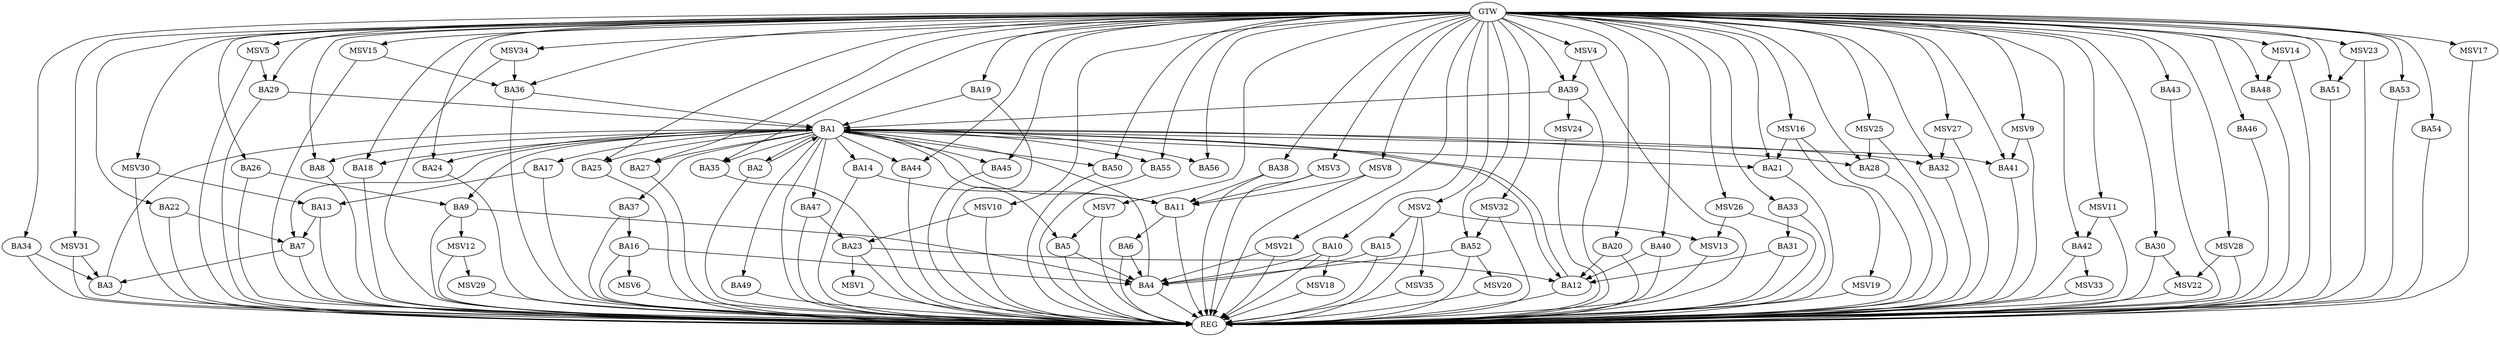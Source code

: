 strict digraph G {
  BA1 [ label="BA1" ];
  BA2 [ label="BA2" ];
  BA3 [ label="BA3" ];
  BA4 [ label="BA4" ];
  BA5 [ label="BA5" ];
  BA6 [ label="BA6" ];
  BA7 [ label="BA7" ];
  BA8 [ label="BA8" ];
  BA9 [ label="BA9" ];
  BA10 [ label="BA10" ];
  BA11 [ label="BA11" ];
  BA12 [ label="BA12" ];
  BA13 [ label="BA13" ];
  BA14 [ label="BA14" ];
  BA15 [ label="BA15" ];
  BA16 [ label="BA16" ];
  BA17 [ label="BA17" ];
  BA18 [ label="BA18" ];
  BA19 [ label="BA19" ];
  BA20 [ label="BA20" ];
  BA21 [ label="BA21" ];
  BA22 [ label="BA22" ];
  BA23 [ label="BA23" ];
  BA24 [ label="BA24" ];
  BA25 [ label="BA25" ];
  BA26 [ label="BA26" ];
  BA27 [ label="BA27" ];
  BA28 [ label="BA28" ];
  BA29 [ label="BA29" ];
  BA30 [ label="BA30" ];
  BA31 [ label="BA31" ];
  BA32 [ label="BA32" ];
  BA33 [ label="BA33" ];
  BA34 [ label="BA34" ];
  BA35 [ label="BA35" ];
  BA36 [ label="BA36" ];
  BA37 [ label="BA37" ];
  BA38 [ label="BA38" ];
  BA39 [ label="BA39" ];
  BA40 [ label="BA40" ];
  BA41 [ label="BA41" ];
  BA42 [ label="BA42" ];
  BA43 [ label="BA43" ];
  BA44 [ label="BA44" ];
  BA45 [ label="BA45" ];
  BA46 [ label="BA46" ];
  BA47 [ label="BA47" ];
  BA48 [ label="BA48" ];
  BA49 [ label="BA49" ];
  BA50 [ label="BA50" ];
  BA51 [ label="BA51" ];
  BA52 [ label="BA52" ];
  BA53 [ label="BA53" ];
  BA54 [ label="BA54" ];
  BA55 [ label="BA55" ];
  BA56 [ label="BA56" ];
  GTW [ label="GTW" ];
  REG [ label="REG" ];
  MSV1 [ label="MSV1" ];
  MSV2 [ label="MSV2" ];
  MSV3 [ label="MSV3" ];
  MSV4 [ label="MSV4" ];
  MSV5 [ label="MSV5" ];
  MSV6 [ label="MSV6" ];
  MSV7 [ label="MSV7" ];
  MSV8 [ label="MSV8" ];
  MSV9 [ label="MSV9" ];
  MSV10 [ label="MSV10" ];
  MSV11 [ label="MSV11" ];
  MSV12 [ label="MSV12" ];
  MSV13 [ label="MSV13" ];
  MSV14 [ label="MSV14" ];
  MSV15 [ label="MSV15" ];
  MSV16 [ label="MSV16" ];
  MSV17 [ label="MSV17" ];
  MSV18 [ label="MSV18" ];
  MSV19 [ label="MSV19" ];
  MSV20 [ label="MSV20" ];
  MSV21 [ label="MSV21" ];
  MSV22 [ label="MSV22" ];
  MSV23 [ label="MSV23" ];
  MSV24 [ label="MSV24" ];
  MSV25 [ label="MSV25" ];
  MSV26 [ label="MSV26" ];
  MSV27 [ label="MSV27" ];
  MSV28 [ label="MSV28" ];
  MSV29 [ label="MSV29" ];
  MSV30 [ label="MSV30" ];
  MSV31 [ label="MSV31" ];
  MSV32 [ label="MSV32" ];
  MSV33 [ label="MSV33" ];
  MSV34 [ label="MSV34" ];
  MSV35 [ label="MSV35" ];
  BA1 -> BA2;
  BA2 -> BA1;
  BA3 -> BA1;
  BA4 -> BA1;
  BA5 -> BA4;
  BA6 -> BA4;
  BA7 -> BA3;
  BA9 -> BA4;
  BA10 -> BA4;
  BA11 -> BA6;
  BA12 -> BA1;
  BA13 -> BA7;
  BA14 -> BA11;
  BA15 -> BA4;
  BA16 -> BA4;
  BA17 -> BA13;
  BA19 -> BA1;
  BA20 -> BA12;
  BA22 -> BA7;
  BA23 -> BA12;
  BA26 -> BA9;
  BA29 -> BA1;
  BA31 -> BA12;
  BA33 -> BA31;
  BA34 -> BA3;
  BA36 -> BA1;
  BA37 -> BA16;
  BA38 -> BA11;
  BA39 -> BA1;
  BA40 -> BA12;
  BA47 -> BA23;
  BA52 -> BA4;
  GTW -> BA8;
  GTW -> BA10;
  GTW -> BA18;
  GTW -> BA19;
  GTW -> BA20;
  GTW -> BA21;
  GTW -> BA22;
  GTW -> BA24;
  GTW -> BA25;
  GTW -> BA26;
  GTW -> BA27;
  GTW -> BA28;
  GTW -> BA29;
  GTW -> BA30;
  GTW -> BA32;
  GTW -> BA33;
  GTW -> BA34;
  GTW -> BA35;
  GTW -> BA36;
  GTW -> BA38;
  GTW -> BA39;
  GTW -> BA40;
  GTW -> BA41;
  GTW -> BA42;
  GTW -> BA43;
  GTW -> BA44;
  GTW -> BA45;
  GTW -> BA46;
  GTW -> BA48;
  GTW -> BA50;
  GTW -> BA51;
  GTW -> BA52;
  GTW -> BA53;
  GTW -> BA54;
  GTW -> BA55;
  GTW -> BA56;
  BA1 -> REG;
  BA2 -> REG;
  BA3 -> REG;
  BA4 -> REG;
  BA5 -> REG;
  BA6 -> REG;
  BA7 -> REG;
  BA8 -> REG;
  BA9 -> REG;
  BA10 -> REG;
  BA11 -> REG;
  BA12 -> REG;
  BA13 -> REG;
  BA14 -> REG;
  BA15 -> REG;
  BA16 -> REG;
  BA17 -> REG;
  BA18 -> REG;
  BA19 -> REG;
  BA20 -> REG;
  BA21 -> REG;
  BA22 -> REG;
  BA23 -> REG;
  BA24 -> REG;
  BA25 -> REG;
  BA26 -> REG;
  BA27 -> REG;
  BA28 -> REG;
  BA29 -> REG;
  BA30 -> REG;
  BA31 -> REG;
  BA32 -> REG;
  BA33 -> REG;
  BA34 -> REG;
  BA35 -> REG;
  BA36 -> REG;
  BA37 -> REG;
  BA38 -> REG;
  BA39 -> REG;
  BA40 -> REG;
  BA41 -> REG;
  BA42 -> REG;
  BA43 -> REG;
  BA44 -> REG;
  BA45 -> REG;
  BA46 -> REG;
  BA47 -> REG;
  BA48 -> REG;
  BA49 -> REG;
  BA50 -> REG;
  BA51 -> REG;
  BA52 -> REG;
  BA53 -> REG;
  BA54 -> REG;
  BA55 -> REG;
  BA1 -> BA9;
  BA1 -> BA56;
  BA1 -> BA47;
  BA1 -> BA21;
  BA1 -> BA11;
  BA1 -> BA32;
  BA1 -> BA18;
  BA1 -> BA55;
  BA1 -> BA44;
  BA1 -> BA5;
  BA1 -> BA27;
  BA1 -> BA12;
  BA1 -> BA50;
  BA1 -> BA28;
  BA1 -> BA37;
  BA1 -> BA49;
  BA1 -> BA45;
  BA1 -> BA35;
  BA1 -> BA7;
  BA1 -> BA8;
  BA1 -> BA17;
  BA1 -> BA14;
  BA1 -> BA24;
  BA1 -> BA41;
  BA1 -> BA25;
  BA23 -> MSV1;
  MSV1 -> REG;
  MSV2 -> BA15;
  GTW -> MSV2;
  MSV2 -> REG;
  MSV3 -> BA11;
  GTW -> MSV3;
  MSV3 -> REG;
  MSV4 -> BA39;
  GTW -> MSV4;
  MSV4 -> REG;
  MSV5 -> BA29;
  GTW -> MSV5;
  MSV5 -> REG;
  BA16 -> MSV6;
  MSV6 -> REG;
  MSV7 -> BA5;
  GTW -> MSV7;
  MSV7 -> REG;
  MSV8 -> BA11;
  GTW -> MSV8;
  MSV8 -> REG;
  MSV9 -> BA41;
  GTW -> MSV9;
  MSV9 -> REG;
  MSV10 -> BA23;
  GTW -> MSV10;
  MSV10 -> REG;
  MSV11 -> BA42;
  GTW -> MSV11;
  MSV11 -> REG;
  BA9 -> MSV12;
  MSV12 -> REG;
  MSV2 -> MSV13;
  MSV13 -> REG;
  MSV14 -> BA48;
  GTW -> MSV14;
  MSV14 -> REG;
  MSV15 -> BA36;
  GTW -> MSV15;
  MSV15 -> REG;
  MSV16 -> BA21;
  GTW -> MSV16;
  MSV16 -> REG;
  GTW -> MSV17;
  MSV17 -> REG;
  BA10 -> MSV18;
  MSV18 -> REG;
  MSV16 -> MSV19;
  MSV19 -> REG;
  BA52 -> MSV20;
  MSV20 -> REG;
  MSV21 -> BA4;
  GTW -> MSV21;
  MSV21 -> REG;
  BA30 -> MSV22;
  MSV22 -> REG;
  MSV23 -> BA51;
  GTW -> MSV23;
  MSV23 -> REG;
  BA39 -> MSV24;
  MSV24 -> REG;
  MSV25 -> BA28;
  GTW -> MSV25;
  MSV25 -> REG;
  MSV26 -> MSV13;
  GTW -> MSV26;
  MSV26 -> REG;
  MSV27 -> BA32;
  GTW -> MSV27;
  MSV27 -> REG;
  MSV28 -> MSV22;
  GTW -> MSV28;
  MSV28 -> REG;
  MSV12 -> MSV29;
  MSV29 -> REG;
  MSV30 -> BA13;
  GTW -> MSV30;
  MSV30 -> REG;
  MSV31 -> BA3;
  GTW -> MSV31;
  MSV31 -> REG;
  MSV32 -> BA52;
  GTW -> MSV32;
  MSV32 -> REG;
  BA42 -> MSV33;
  MSV33 -> REG;
  MSV34 -> BA36;
  GTW -> MSV34;
  MSV34 -> REG;
  MSV2 -> MSV35;
  MSV35 -> REG;
}
